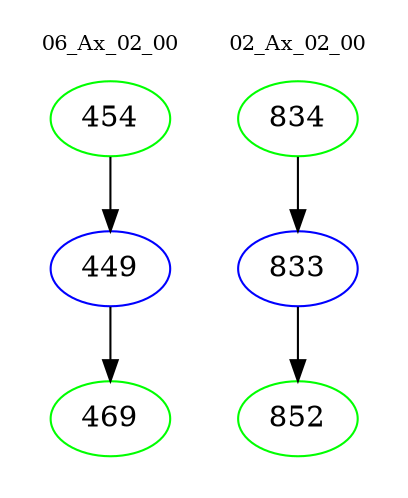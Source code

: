 digraph{
subgraph cluster_0 {
color = white
label = "06_Ax_02_00";
fontsize=10;
T0_454 [label="454", color="green"]
T0_454 -> T0_449 [color="black"]
T0_449 [label="449", color="blue"]
T0_449 -> T0_469 [color="black"]
T0_469 [label="469", color="green"]
}
subgraph cluster_1 {
color = white
label = "02_Ax_02_00";
fontsize=10;
T1_834 [label="834", color="green"]
T1_834 -> T1_833 [color="black"]
T1_833 [label="833", color="blue"]
T1_833 -> T1_852 [color="black"]
T1_852 [label="852", color="green"]
}
}
